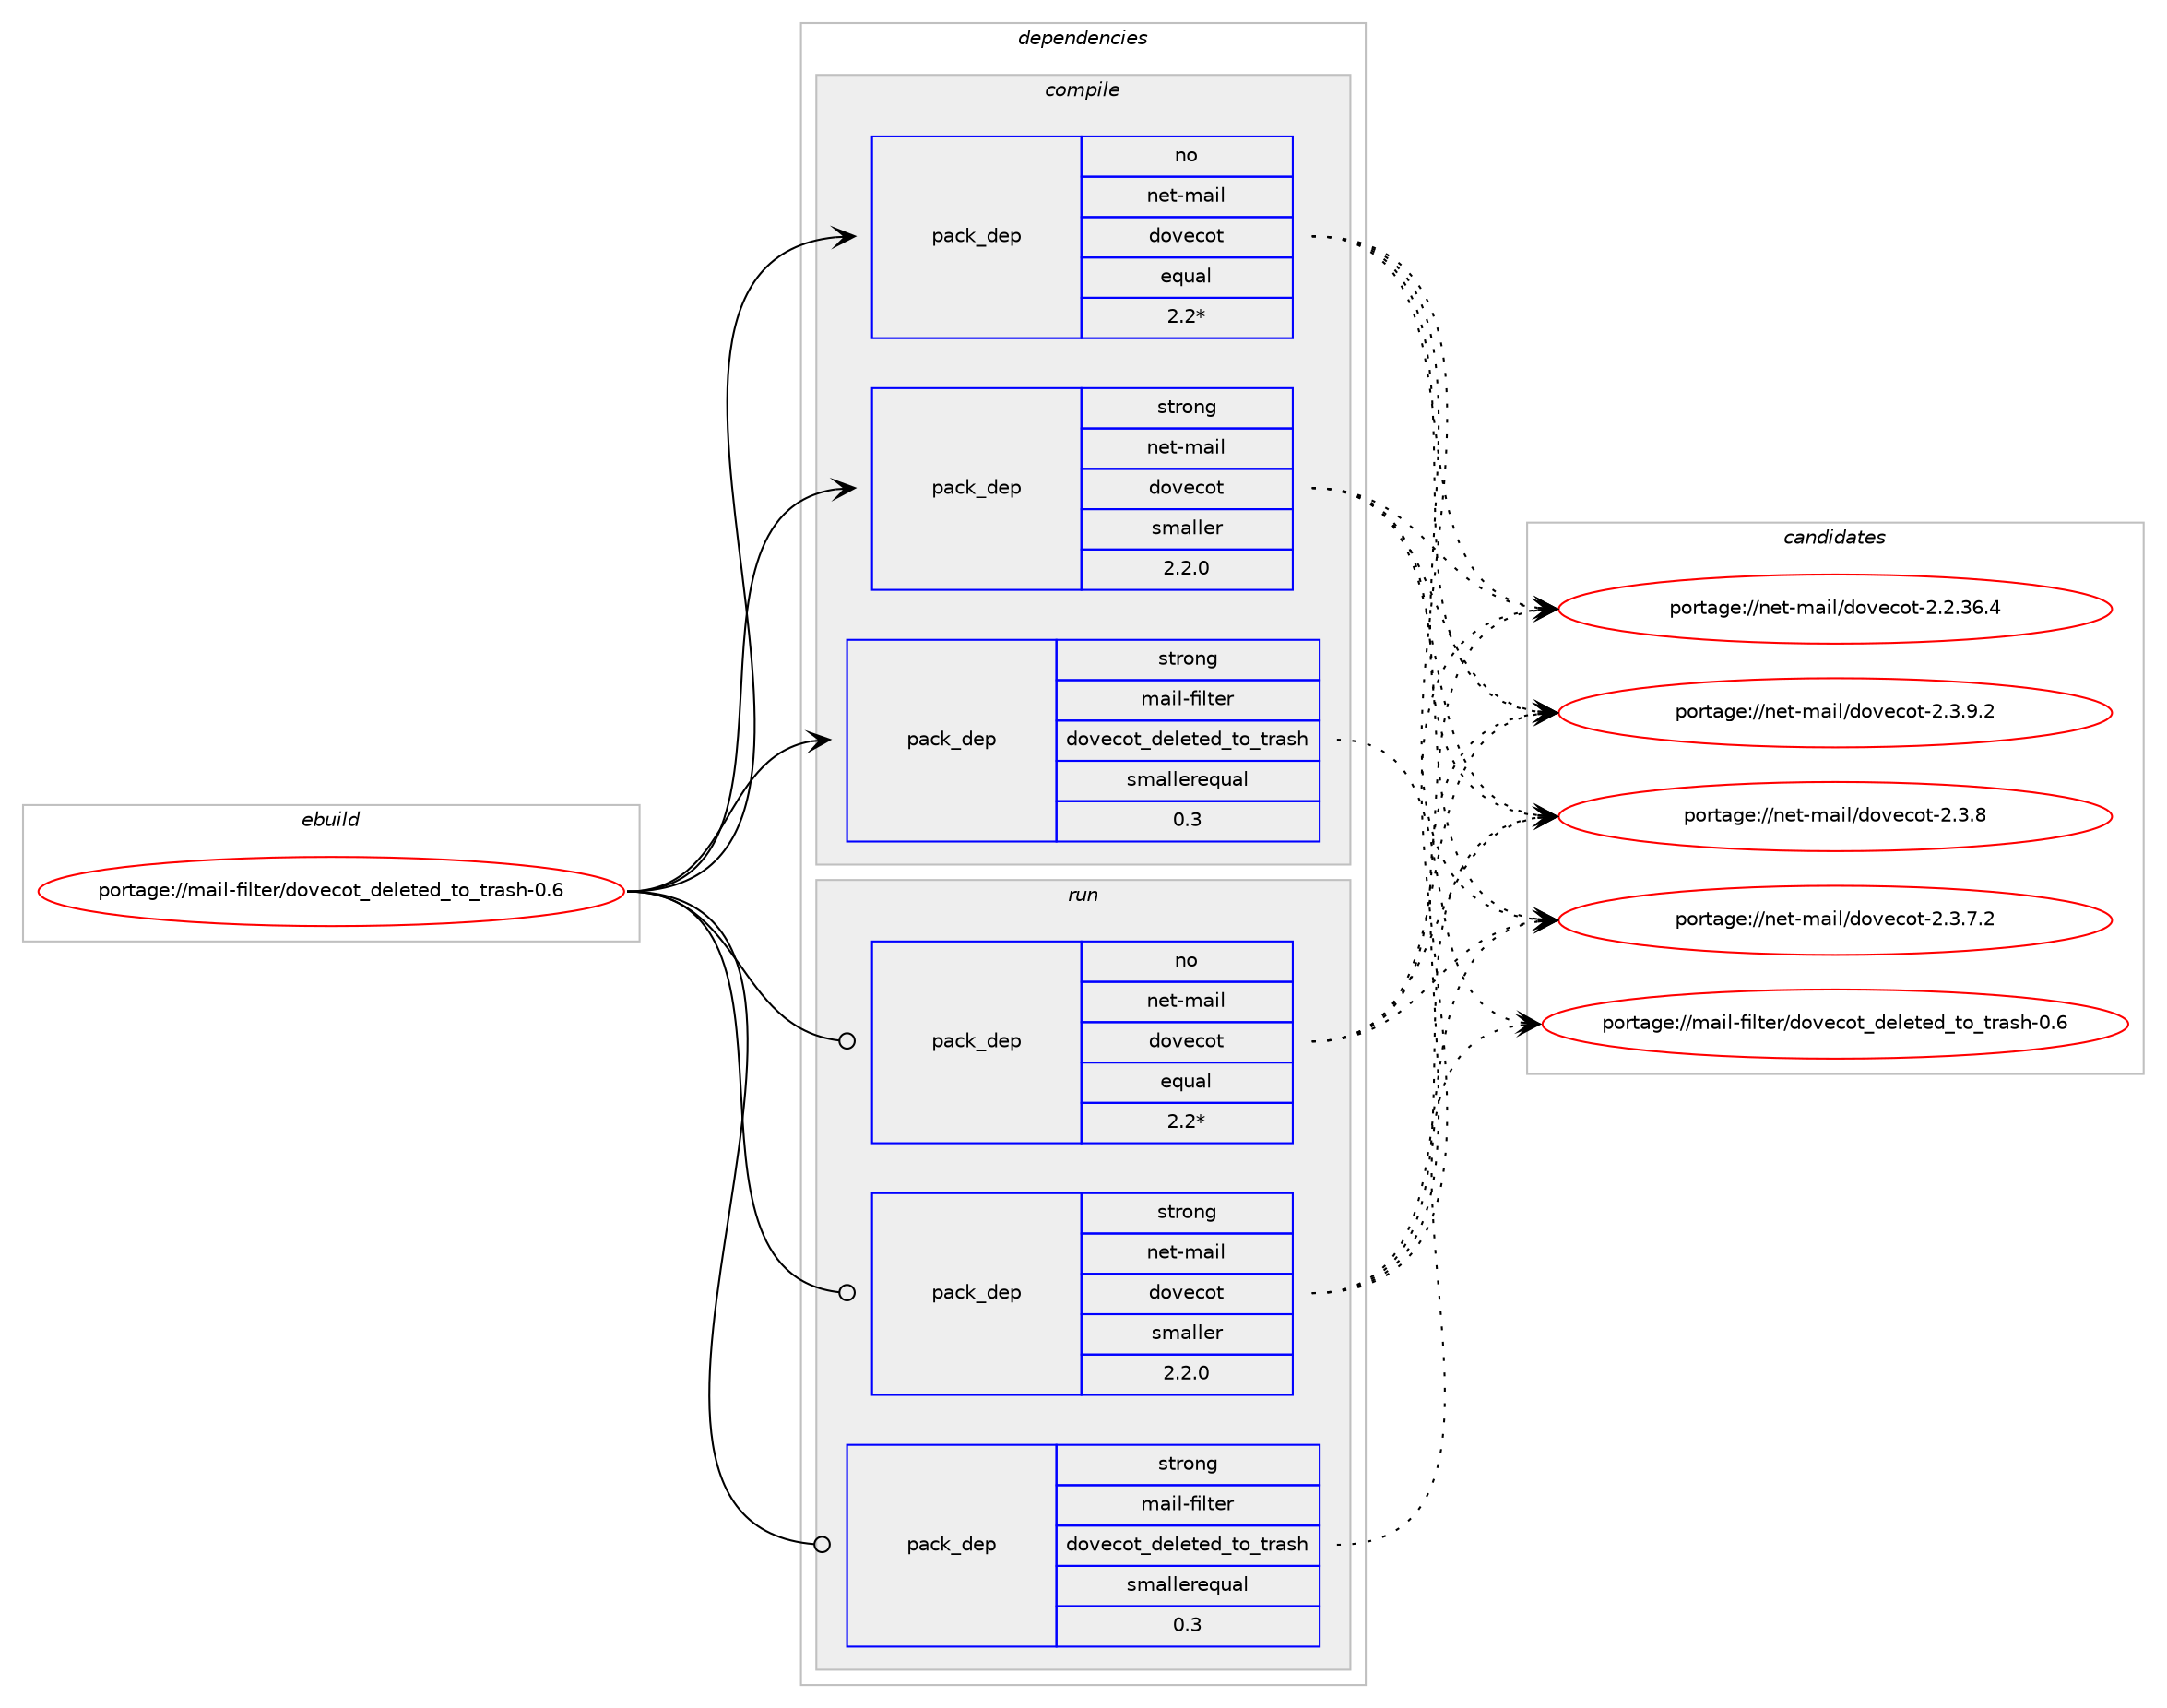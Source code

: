 digraph prolog {

# *************
# Graph options
# *************

newrank=true;
concentrate=true;
compound=true;
graph [rankdir=LR,fontname=Helvetica,fontsize=10,ranksep=1.5];#, ranksep=2.5, nodesep=0.2];
edge  [arrowhead=vee];
node  [fontname=Helvetica,fontsize=10];

# **********
# The ebuild
# **********

subgraph cluster_leftcol {
color=gray;
label=<<i>ebuild</i>>;
id [label="portage://mail-filter/dovecot_deleted_to_trash-0.6", color=red, width=4, href="../mail-filter/dovecot_deleted_to_trash-0.6.svg"];
}

# ****************
# The dependencies
# ****************

subgraph cluster_midcol {
color=gray;
label=<<i>dependencies</i>>;
subgraph cluster_compile {
fillcolor="#eeeeee";
style=filled;
label=<<i>compile</i>>;
subgraph pack176829 {
dependency233877 [label=<<TABLE BORDER="0" CELLBORDER="1" CELLSPACING="0" CELLPADDING="4" WIDTH="220"><TR><TD ROWSPAN="6" CELLPADDING="30">pack_dep</TD></TR><TR><TD WIDTH="110">no</TD></TR><TR><TD>net-mail</TD></TR><TR><TD>dovecot</TD></TR><TR><TD>equal</TD></TR><TR><TD>2.2*</TD></TR></TABLE>>, shape=none, color=blue];
}
id:e -> dependency233877:w [weight=20,style="solid",arrowhead="vee"];
subgraph pack176830 {
dependency233878 [label=<<TABLE BORDER="0" CELLBORDER="1" CELLSPACING="0" CELLPADDING="4" WIDTH="220"><TR><TD ROWSPAN="6" CELLPADDING="30">pack_dep</TD></TR><TR><TD WIDTH="110">strong</TD></TR><TR><TD>mail-filter</TD></TR><TR><TD>dovecot_deleted_to_trash</TD></TR><TR><TD>smallerequal</TD></TR><TR><TD>0.3</TD></TR></TABLE>>, shape=none, color=blue];
}
id:e -> dependency233878:w [weight=20,style="solid",arrowhead="vee"];
subgraph pack176831 {
dependency233879 [label=<<TABLE BORDER="0" CELLBORDER="1" CELLSPACING="0" CELLPADDING="4" WIDTH="220"><TR><TD ROWSPAN="6" CELLPADDING="30">pack_dep</TD></TR><TR><TD WIDTH="110">strong</TD></TR><TR><TD>net-mail</TD></TR><TR><TD>dovecot</TD></TR><TR><TD>smaller</TD></TR><TR><TD>2.2.0</TD></TR></TABLE>>, shape=none, color=blue];
}
id:e -> dependency233879:w [weight=20,style="solid",arrowhead="vee"];
}
subgraph cluster_compileandrun {
fillcolor="#eeeeee";
style=filled;
label=<<i>compile and run</i>>;
}
subgraph cluster_run {
fillcolor="#eeeeee";
style=filled;
label=<<i>run</i>>;
subgraph pack176832 {
dependency233880 [label=<<TABLE BORDER="0" CELLBORDER="1" CELLSPACING="0" CELLPADDING="4" WIDTH="220"><TR><TD ROWSPAN="6" CELLPADDING="30">pack_dep</TD></TR><TR><TD WIDTH="110">no</TD></TR><TR><TD>net-mail</TD></TR><TR><TD>dovecot</TD></TR><TR><TD>equal</TD></TR><TR><TD>2.2*</TD></TR></TABLE>>, shape=none, color=blue];
}
id:e -> dependency233880:w [weight=20,style="solid",arrowhead="odot"];
subgraph pack176833 {
dependency233881 [label=<<TABLE BORDER="0" CELLBORDER="1" CELLSPACING="0" CELLPADDING="4" WIDTH="220"><TR><TD ROWSPAN="6" CELLPADDING="30">pack_dep</TD></TR><TR><TD WIDTH="110">strong</TD></TR><TR><TD>mail-filter</TD></TR><TR><TD>dovecot_deleted_to_trash</TD></TR><TR><TD>smallerequal</TD></TR><TR><TD>0.3</TD></TR></TABLE>>, shape=none, color=blue];
}
id:e -> dependency233881:w [weight=20,style="solid",arrowhead="odot"];
subgraph pack176834 {
dependency233882 [label=<<TABLE BORDER="0" CELLBORDER="1" CELLSPACING="0" CELLPADDING="4" WIDTH="220"><TR><TD ROWSPAN="6" CELLPADDING="30">pack_dep</TD></TR><TR><TD WIDTH="110">strong</TD></TR><TR><TD>net-mail</TD></TR><TR><TD>dovecot</TD></TR><TR><TD>smaller</TD></TR><TR><TD>2.2.0</TD></TR></TABLE>>, shape=none, color=blue];
}
id:e -> dependency233882:w [weight=20,style="solid",arrowhead="odot"];
}
}

# **************
# The candidates
# **************

subgraph cluster_choices {
rank=same;
color=gray;
label=<<i>candidates</i>>;

subgraph choice176829 {
color=black;
nodesep=1;
choice110101116451099710510847100111118101991111164550465146574650 [label="portage://net-mail/dovecot-2.3.9.2", color=red, width=4,href="../net-mail/dovecot-2.3.9.2.svg"];
choice11010111645109971051084710011111810199111116455046514656 [label="portage://net-mail/dovecot-2.3.8", color=red, width=4,href="../net-mail/dovecot-2.3.8.svg"];
choice110101116451099710510847100111118101991111164550465146554650 [label="portage://net-mail/dovecot-2.3.7.2", color=red, width=4,href="../net-mail/dovecot-2.3.7.2.svg"];
choice11010111645109971051084710011111810199111116455046504651544652 [label="portage://net-mail/dovecot-2.2.36.4", color=red, width=4,href="../net-mail/dovecot-2.2.36.4.svg"];
dependency233877:e -> choice110101116451099710510847100111118101991111164550465146574650:w [style=dotted,weight="100"];
dependency233877:e -> choice11010111645109971051084710011111810199111116455046514656:w [style=dotted,weight="100"];
dependency233877:e -> choice110101116451099710510847100111118101991111164550465146554650:w [style=dotted,weight="100"];
dependency233877:e -> choice11010111645109971051084710011111810199111116455046504651544652:w [style=dotted,weight="100"];
}
subgraph choice176830 {
color=black;
nodesep=1;
choice109971051084510210510811610111447100111118101991111169510010110810111610110095116111951161149711510445484654 [label="portage://mail-filter/dovecot_deleted_to_trash-0.6", color=red, width=4,href="../mail-filter/dovecot_deleted_to_trash-0.6.svg"];
dependency233878:e -> choice109971051084510210510811610111447100111118101991111169510010110810111610110095116111951161149711510445484654:w [style=dotted,weight="100"];
}
subgraph choice176831 {
color=black;
nodesep=1;
choice110101116451099710510847100111118101991111164550465146574650 [label="portage://net-mail/dovecot-2.3.9.2", color=red, width=4,href="../net-mail/dovecot-2.3.9.2.svg"];
choice11010111645109971051084710011111810199111116455046514656 [label="portage://net-mail/dovecot-2.3.8", color=red, width=4,href="../net-mail/dovecot-2.3.8.svg"];
choice110101116451099710510847100111118101991111164550465146554650 [label="portage://net-mail/dovecot-2.3.7.2", color=red, width=4,href="../net-mail/dovecot-2.3.7.2.svg"];
choice11010111645109971051084710011111810199111116455046504651544652 [label="portage://net-mail/dovecot-2.2.36.4", color=red, width=4,href="../net-mail/dovecot-2.2.36.4.svg"];
dependency233879:e -> choice110101116451099710510847100111118101991111164550465146574650:w [style=dotted,weight="100"];
dependency233879:e -> choice11010111645109971051084710011111810199111116455046514656:w [style=dotted,weight="100"];
dependency233879:e -> choice110101116451099710510847100111118101991111164550465146554650:w [style=dotted,weight="100"];
dependency233879:e -> choice11010111645109971051084710011111810199111116455046504651544652:w [style=dotted,weight="100"];
}
subgraph choice176832 {
color=black;
nodesep=1;
choice110101116451099710510847100111118101991111164550465146574650 [label="portage://net-mail/dovecot-2.3.9.2", color=red, width=4,href="../net-mail/dovecot-2.3.9.2.svg"];
choice11010111645109971051084710011111810199111116455046514656 [label="portage://net-mail/dovecot-2.3.8", color=red, width=4,href="../net-mail/dovecot-2.3.8.svg"];
choice110101116451099710510847100111118101991111164550465146554650 [label="portage://net-mail/dovecot-2.3.7.2", color=red, width=4,href="../net-mail/dovecot-2.3.7.2.svg"];
choice11010111645109971051084710011111810199111116455046504651544652 [label="portage://net-mail/dovecot-2.2.36.4", color=red, width=4,href="../net-mail/dovecot-2.2.36.4.svg"];
dependency233880:e -> choice110101116451099710510847100111118101991111164550465146574650:w [style=dotted,weight="100"];
dependency233880:e -> choice11010111645109971051084710011111810199111116455046514656:w [style=dotted,weight="100"];
dependency233880:e -> choice110101116451099710510847100111118101991111164550465146554650:w [style=dotted,weight="100"];
dependency233880:e -> choice11010111645109971051084710011111810199111116455046504651544652:w [style=dotted,weight="100"];
}
subgraph choice176833 {
color=black;
nodesep=1;
choice109971051084510210510811610111447100111118101991111169510010110810111610110095116111951161149711510445484654 [label="portage://mail-filter/dovecot_deleted_to_trash-0.6", color=red, width=4,href="../mail-filter/dovecot_deleted_to_trash-0.6.svg"];
dependency233881:e -> choice109971051084510210510811610111447100111118101991111169510010110810111610110095116111951161149711510445484654:w [style=dotted,weight="100"];
}
subgraph choice176834 {
color=black;
nodesep=1;
choice110101116451099710510847100111118101991111164550465146574650 [label="portage://net-mail/dovecot-2.3.9.2", color=red, width=4,href="../net-mail/dovecot-2.3.9.2.svg"];
choice11010111645109971051084710011111810199111116455046514656 [label="portage://net-mail/dovecot-2.3.8", color=red, width=4,href="../net-mail/dovecot-2.3.8.svg"];
choice110101116451099710510847100111118101991111164550465146554650 [label="portage://net-mail/dovecot-2.3.7.2", color=red, width=4,href="../net-mail/dovecot-2.3.7.2.svg"];
choice11010111645109971051084710011111810199111116455046504651544652 [label="portage://net-mail/dovecot-2.2.36.4", color=red, width=4,href="../net-mail/dovecot-2.2.36.4.svg"];
dependency233882:e -> choice110101116451099710510847100111118101991111164550465146574650:w [style=dotted,weight="100"];
dependency233882:e -> choice11010111645109971051084710011111810199111116455046514656:w [style=dotted,weight="100"];
dependency233882:e -> choice110101116451099710510847100111118101991111164550465146554650:w [style=dotted,weight="100"];
dependency233882:e -> choice11010111645109971051084710011111810199111116455046504651544652:w [style=dotted,weight="100"];
}
}

}
